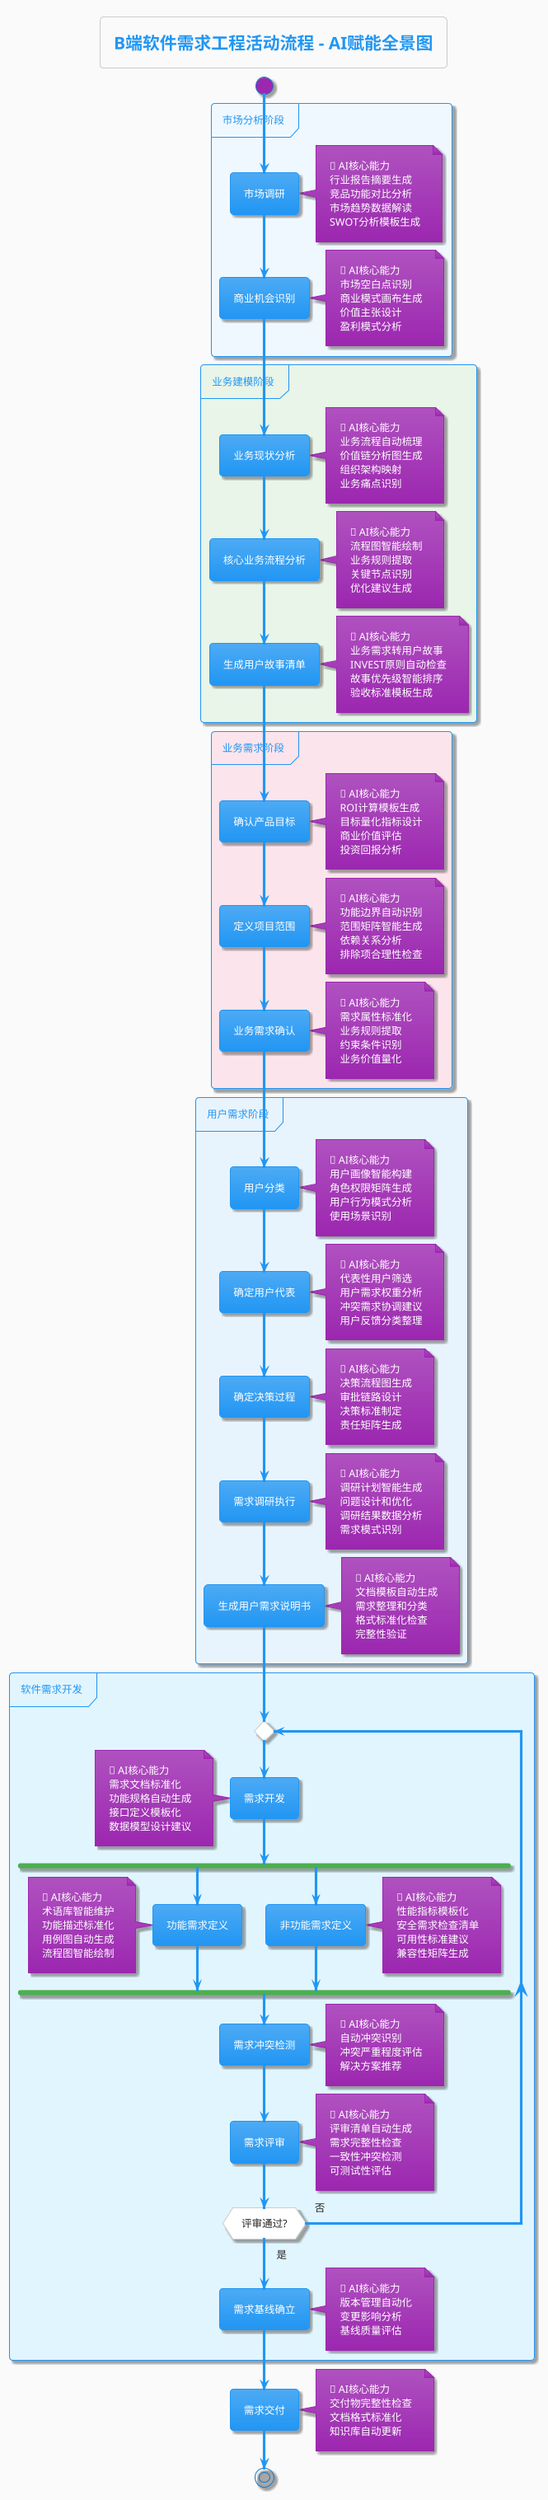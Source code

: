 @startuml
!theme materia

title B端软件需求工程活动流程 - AI赋能全景图

!define RECTANGLE class

skinparam backgroundColor #FAFAFA
skinparam defaultFontName "Microsoft YaHei"
skinparam direction left to right

start

partition "市场分析阶段" #F0F8FF {
  :市场调研;
  note right
    🤖 AI核心能力
    行业报告摘要生成
    竞品功能对比分析
    市场趋势数据解读
    SWOT分析模板生成
  end note
  
  :商业机会识别;
  note right
    🤖 AI核心能力
    市场空白点识别
    商业模式画布生成
    价值主张设计
    盈利模式分析
  end note
}

partition "业务建模阶段" #E8F5E8 {
  :业务现状分析;
  note right
    🤖 AI核心能力
    业务流程自动梳理
    价值链分析图生成
    组织架构映射
    业务痛点识别
  end note
  
  :核心业务流程分析;
  note right
    🤖 AI核心能力
    流程图智能绘制
    业务规则提取
    关键节点识别
    优化建议生成
  end note
  
  :生成用户故事清单;
  note right
    🤖 AI核心能力
    业务需求转用户故事
    INVEST原则自动检查
    故事优先级智能排序
    验收标准模板生成
  end note
}

partition "业务需求阶段" #FCE4EC {
  :确认产品目标;
  note right
    🤖 AI核心能力
    ROI计算模板生成
    目标量化指标设计
    商业价值评估
    投资回报分析
  end note
  
  :定义项目范围;
  note right
    🤖 AI核心能力
    功能边界自动识别
    范围矩阵智能生成
    依赖关系分析
    排除项合理性检查
  end note
  
  :业务需求确认;
  note right
    🤖 AI核心能力
    需求属性标准化
    业务规则提取
    约束条件识别
    业务价值量化
  end note
}

partition "用户需求阶段" #E8F4FD {
  :用户分类;
  note right
    🤖 AI核心能力
    用户画像智能构建
    角色权限矩阵生成
    用户行为模式分析
    使用场景识别
  end note
  
  :确定用户代表;
  note right
    🤖 AI核心能力
    代表性用户筛选
    用户需求权重分析
    冲突需求协调建议
    用户反馈分类整理
  end note
  
  :确定决策过程;
  note right
    🤖 AI核心能力
    决策流程图生成
    审批链路设计
    决策标准制定
    责任矩阵生成
  end note
  
  :需求调研执行;
  note right
    🤖 AI核心能力
    调研计划智能生成
    问题设计和优化
    调研结果数据分析
    需求模式识别
  end note
  
  :生成用户需求说明书;
  note right
    🤖 AI核心能力
    文档模板自动生成
    需求整理和分类
    格式标准化检查
    完整性验证
  end note
}

partition "软件需求开发" #E1F5FE {
  repeat
    :需求开发;
    note left
      🤖 AI核心能力
      需求文档标准化
      功能规格自动生成
      接口定义模板化
      数据模型设计建议
    end note
    
    fork
      :功能需求定义;
      note left
        🤖 AI核心能力
        术语库智能维护
        功能描述标准化
        用例图自动生成
        流程图智能绘制
      end note
      
    fork again
      :非功能需求定义;
      note right
        🤖 AI核心能力
        性能指标模板化
        安全需求检查清单
        可用性标准建议
        兼容性矩阵生成
      end note
    end fork
    
    :需求冲突检测;
    note right
      🤖 AI核心能力
      自动冲突识别
      冲突严重程度评估
      解决方案推荐
    end note
    
    :需求评审;
    note right
      🤖 AI核心能力
      评审清单自动生成
      需求完整性检查
      一致性冲突检测
      可测试性评估
    end note
    
  repeat while (评审通过?) is (否) not (是)
  
  :需求基线确立;
  note right
    🤖 AI核心能力
    版本管理自动化
    变更影响分析
    基线质量评估
  end note
}

:需求交付;
note right
  🤖 AI核心能力
  交付物完整性检查
  文档格式标准化
  知识库自动更新
end note

stop


@enduml
